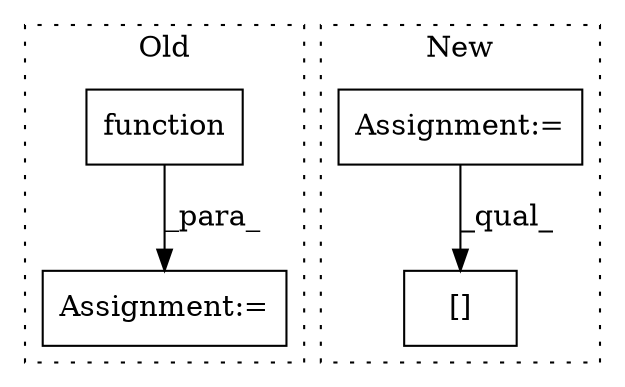 digraph G {
subgraph cluster0 {
1 [label="function" a="32" s="5242" l="10" shape="box"];
4 [label="Assignment:=" a="7" s="5241" l="1" shape="box"];
label = "Old";
style="dotted";
}
subgraph cluster1 {
2 [label="[]" a="2" s="5443,5446" l="2,1" shape="box"];
3 [label="Assignment:=" a="7" s="5517" l="22" shape="box"];
label = "New";
style="dotted";
}
1 -> 4 [label="_para_"];
3 -> 2 [label="_qual_"];
}